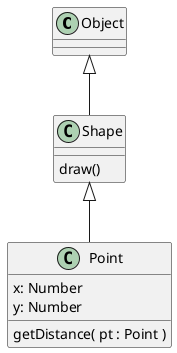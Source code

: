 @startuml
top to bottom direction
class Object {

}


class Shape {
	draw()
}

class Point {
	x: Number
	y: Number
	
	getDistance( pt : Point ) 
	
}

Object <|-- Shape
Shape <|-- Point

@enduml
	